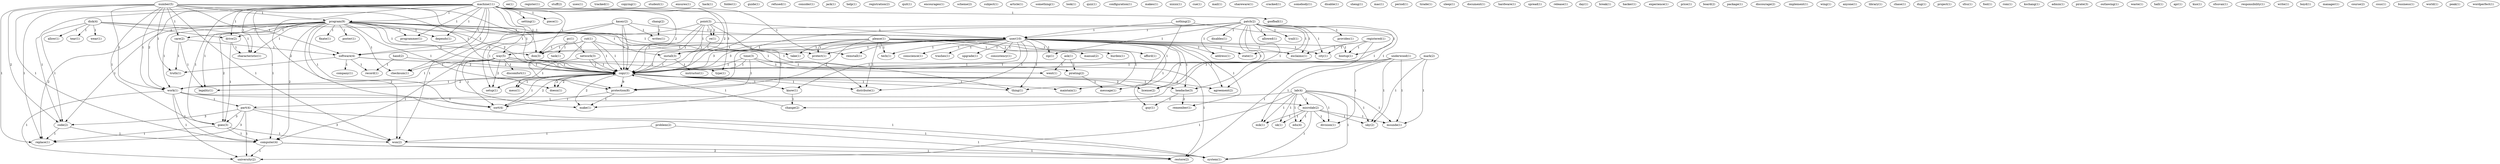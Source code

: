 digraph G {
  disk [ label="disk(4)" ];
  drive [ label="drive(2)" ];
  code [ label="code(2)" ];
  characteristic [ label="characteristic(1)" ];
  wear [ label="wear(1)" ];
  install [ label="install(3)" ];
  allow [ label="allow(1)" ];
  tear [ label="tear(1)" ];
  ee [ label="ee(1)" ];
  register [ label="register(1)" ];
  stuff [ label="stuff(2)" ];
  uses [ label="uses(1)" ];
  problem [ label="problem(2)" ];
  won [ label="won(2)" ];
  restore [ label="restore(2)" ];
  tracked [ label="tracked(1)" ];
  number [ label="number(5)" ];
  work [ label="work(2)" ];
  program [ label="program(9)" ];
  care [ label="care(2)" ];
  goes [ label="goes(3)" ];
  software [ label="software(4)" ];
  computer [ label="computer(4)" ];
  copy [ label="copy(14)" ];
  replace [ label="replace(1)" ];
  truth [ label="truth(1)" ];
  work [ label="work(1)" ];
  copy [ label="copy(1)" ];
  don [ label="don(3)" ];
  copying [ label="copying(1)" ];
  student [ label="student(1)" ];
  ensures [ label="ensures(1)" ];
  hack [ label="hack(1)" ];
  folder [ label="folder(1)" ];
  patch [ label="patch(2)" ];
  provides [ label="provides(1)" ];
  disables [ label="disables(1)" ];
  user [ label="user(10)" ];
  zip [ label="zip(1)" ];
  address [ label="address(1)" ];
  allowed [ label="allowed(1)" ];
  license [ label="license(2)" ];
  agreement [ label="agreement(2)" ];
  trail [ label="trail(1)" ];
  state [ label="state(1)" ];
  bootup [ label="bootup(1)" ];
  change [ label="change(2)" ];
  exclaims [ label="exclaims(1)" ];
  message [ label="message(1)" ];
  city [ label="city(1)" ];
  guide [ label="guide(1)" ];
  refused [ label="refused(1)" ];
  consider [ label="consider(1)" ];
  jack [ label="jack(1)" ];
  lab [ label="lab(4)" ];
  microlab [ label="microlab(2)" ];
  uk [ label="uk(1)" ];
  edu [ label="edu(4)" ];
  part [ label="part(4)" ];
  division [ label="division(1)" ];
  mik [ label="mik(1)" ];
  system [ label="system(1)" ];
  uky [ label="uky(2)" ];
  msunde [ label="msunde(1)" ];
  university [ label="university(2)" ];
  help [ label="help(1)" ];
  registration [ label="registration(2)" ];
  quit [ label="quit(1)" ];
  encourages [ label="encourages(1)" ];
  scheme [ label="scheme(2)" ];
  subject [ label="subject(1)" ];
  article [ label="article(1)" ];
  machine [ label="machine(11)" ];
  way [ label="way(5)" ];
  type [ label="type(1)" ];
  setting [ label="setting(1)" ];
  piece [ label="piece(1)" ];
  depends [ label="depends(1)" ];
  programmer [ label="programmer(1)" ];
  reinstall [ label="reinstall(1)" ];
  checksum [ label="checksum(1)" ];
  setup [ label="setup(1)" ];
  sort [ label="sort(4)" ];
  goofball [ label="goofball(1)" ];
  something [ label="something(1)" ];
  look [ label="look(1)" ];
  fixate [ label="fixate(1)" ];
  protect [ label="protect(1)" ];
  poster [ label="poster(1)" ];
  thing [ label="thing(1)" ];
  legality [ label="legality(1)" ];
  distribute [ label="distribute(1)" ];
  doesn [ label="doesn(1)" ];
  quiz [ label="quiz(1)" ];
  configuration [ label="configuration(1)" ];
  makes [ label="makes(1)" ];
  xxxxx [ label="xxxxx(1)" ];
  cue [ label="cue(1)" ];
  mail [ label="mail(1)" ];
  shareware [ label="shareware(1)" ];
  cracked [ label="cracked(1)" ];
  somebody [ label="somebody(1)" ];
  disable [ label="disable(1)" ];
  please [ label="please(1)" ];
  manual [ label="manual(2)" ];
  burden [ label="burden(1)" ];
  afford [ label="afford(1)" ];
  tech [ label="tech(1)" ];
  take [ label="take(1)" ];
  protection [ label="protection(8)" ];
  point [ label="point(3)" ];
  re [ label="re(1)" ];
  make [ label="make(1)" ];
  re [ label="re(1)" ];
  sheng [ label="sheng(1)" ];
  kasey [ label="kasey(2)" ];
  writes [ label="writes(1)" ];
  mac [ label="mac(1)" ];
  period [ label="period(1)" ];
  underwood [ label="underwood(1)" ];
  tirade [ label="tirade(1)" ];
  nothing [ label="nothing(2)" ];
  maintain [ label="maintain(1)" ];
  headache [ label="headache(3)" ];
  sleep [ label="sleep(1)" ];
  document [ label="document(1)" ];
  hardware [ label="hardware(1)" ];
  spread [ label="spread(1)" ];
  release [ label="release(1)" ];
  day [ label="day(1)" ];
  break [ label="break(1)" ];
  trashes [ label="trashes(1)" ];
  upgrade [ label="upgrade(1)" ];
  consistency [ label="consistency(1)" ];
  know [ label="know(1)" ];
  remember [ label="remember(1)" ];
  guy [ label="guy(1)" ];
  conscience [ label="conscience(1)" ];
  hacker [ label="hacker(1)" ];
  experience [ label="experience(1)" ];
  price [ label="price(1)" ];
  discomfort [ label="discomfort(1)" ];
  company [ label="company(1)" ];
  record [ label="record(1)" ];
  board [ label="board(2)" ];
  pc [ label="pc(1)" ];
  network [ label="network(3)" ];
  task [ label="task(1)" ];
  time [ label="time(3)" ];
  pirating [ label="pirating(2)" ];
  went [ label="went(1)" ];
  package [ label="package(1)" ];
  discourage [ label="discourage(2)" ];
  implement [ label="implement(1)" ];
  wing [ label="wing(1)" ];
  anyone [ label="anyone(1)" ];
  mess [ label="mess(1)" ];
  library [ label="library(1)" ];
  chase [ label="chase(1)" ];
  dug [ label="dug(1)" ];
  project [ label="project(1)" ];
  ask [ label="ask(1)" ];
  sfsu [ label="sfsu(1)" ];
  fool [ label="fool(1)" ];
  rom [ label="rom(1)" ];
  cut [ label="cut(1)" ];
  mark [ label="mark(2)" ];
  instructor [ label="instructor(1)" ];
  kschang [ label="kschang(1)" ];
  admin [ label="admin(1)" ];
  pirate [ label="pirate(3)" ];
  outlawing [ label="outlawing(1)" ];
  waste [ label="waste(1)" ];
  hall [ label="hall(1)" ];
  apr [ label="apr(1)" ];
  kuo [ label="kuo(1)" ];
  sfsuvax [ label="sfsuvax(1)" ];
  responsibility [ label="responsibility(1)" ];
  hand [ label="hand(2)" ];
  registered [ label="registered(1)" ];
  write [ label="write(1)" ];
  boyd [ label="boyd(1)" ];
  manager [ label="manager(1)" ];
  course [ label="course(2)" ];
  cut [ label="cut(1)" ];
  csus [ label="csus(1)" ];
  chang [ label="chang(2)" ];
  business [ label="business(1)" ];
  world [ label="world(1)" ];
  peak [ label="peak(1)" ];
  wordperfect [ label="wordperfect(1)" ];
  disk -> drive [ label="1" ];
  disk -> code [ label="1" ];
  disk -> characteristic [ label="1" ];
  disk -> wear [ label="1" ];
  disk -> install [ label="1" ];
  disk -> allow [ label="1" ];
  disk -> tear [ label="1" ];
  problem -> won [ label="1" ];
  problem -> restore [ label="1" ];
  number -> work [ label="1" ];
  number -> program [ label="1" ];
  number -> care [ label="1" ];
  number -> goes [ label="1" ];
  number -> won [ label="1" ];
  number -> code [ label="2" ];
  number -> software [ label="1" ];
  number -> computer [ label="1" ];
  number -> copy [ label="1" ];
  number -> replace [ label="1" ];
  number -> truth [ label="1" ];
  number -> work [ label="1" ];
  number -> copy [ label="1" ];
  number -> don [ label="1" ];
  patch -> provides [ label="1" ];
  patch -> disables [ label="1" ];
  patch -> user [ label="1" ];
  patch -> zip [ label="1" ];
  patch -> address [ label="1" ];
  patch -> copy [ label="1" ];
  patch -> allowed [ label="1" ];
  patch -> license [ label="1" ];
  patch -> agreement [ label="1" ];
  patch -> trail [ label="1" ];
  patch -> state [ label="1" ];
  patch -> bootup [ label="1" ];
  patch -> change [ label="1" ];
  patch -> exclaims [ label="1" ];
  patch -> copy [ label="1" ];
  patch -> message [ label="1" ];
  patch -> city [ label="1" ];
  lab -> microlab [ label="1" ];
  lab -> uk [ label="1" ];
  lab -> edu [ label="1" ];
  lab -> part [ label="1" ];
  lab -> division [ label="1" ];
  lab -> mik [ label="1" ];
  lab -> system [ label="1" ];
  lab -> uky [ label="1" ];
  lab -> msunde [ label="1" ];
  lab -> university [ label="1" ];
  work -> microlab [ label="1" ];
  work -> part [ label="1" ];
  work -> computer [ label="1" ];
  work -> system [ label="1" ];
  work -> university [ label="1" ];
  machine -> program [ label="1" ];
  machine -> drive [ label="1" ];
  machine -> goes [ label="1" ];
  machine -> won [ label="1" ];
  machine -> code [ label="1" ];
  machine -> way [ label="1" ];
  machine -> software [ label="1" ];
  machine -> computer [ label="1" ];
  machine -> type [ label="3" ];
  machine -> setting [ label="1" ];
  machine -> characteristic [ label="1" ];
  machine -> copy [ label="2" ];
  machine -> piece [ label="1" ];
  machine -> depends [ label="1" ];
  machine -> programmer [ label="1" ];
  machine -> replace [ label="1" ];
  machine -> reinstall [ label="1" ];
  machine -> work [ label="2" ];
  machine -> checksum [ label="2" ];
  machine -> setup [ label="3" ];
  machine -> sort [ label="2" ];
  machine -> copy [ label="2" ];
  machine -> goofball [ label="1" ];
  machine -> don [ label="1" ];
  microlab -> uk [ label="1" ];
  microlab -> edu [ label="1" ];
  microlab -> division [ label="1" ];
  microlab -> mik [ label="1" ];
  microlab -> system [ label="1" ];
  microlab -> uky [ label="1" ];
  microlab -> msunde [ label="1" ];
  program -> care [ label="1" ];
  program -> drive [ label="1" ];
  program -> goes [ label="2" ];
  program -> won [ label="2" ];
  program -> fixate [ label="1" ];
  program -> code [ label="1" ];
  program -> user [ label="1" ];
  program -> protect [ label="1" ];
  program -> computer [ label="2" ];
  program -> characteristic [ label="1" ];
  program -> copy [ label="2" ];
  program -> poster [ label="1" ];
  program -> thing [ label="1" ];
  program -> depends [ label="1" ];
  program -> programmer [ label="1" ];
  program -> replace [ label="2" ];
  program -> legality [ label="1" ];
  program -> distribute [ label="1" ];
  program -> work [ label="1" ];
  program -> checksum [ label="1" ];
  program -> sort [ label="1" ];
  program -> copy [ label="2" ];
  program -> doesn [ label="1" ];
  program -> don [ label="1" ];
  care -> software [ label="1" ];
  care -> legality [ label="1" ];
  care -> truth [ label="1" ];
  drive -> goes [ label="1" ];
  drive -> characteristic [ label="1" ];
  please -> manual [ label="1" ];
  please -> burden [ label="1" ];
  please -> protect [ label="1" ];
  please -> afford [ label="1" ];
  please -> thing [ label="1" ];
  please -> tech [ label="1" ];
  please -> take [ label="1" ];
  please -> distribute [ label="1" ];
  please -> protection [ label="1" ];
  please -> don [ label="1" ];
  point -> user [ label="1" ];
  point -> software [ label="1" ];
  point -> copy [ label="1" ];
  point -> re [ label="1" ];
  point -> install [ label="1" ];
  point -> make [ label="1" ];
  point -> re [ label="1" ];
  point -> copy [ label="1" ];
  part -> goes [ label="3" ];
  part -> won [ label="3" ];
  part -> code [ label="3" ];
  part -> replace [ label="3" ];
  part -> system [ label="1" ];
  part -> university [ label="1" ];
  kasey -> user [ label="1" ];
  kasey -> copy [ label="1" ];
  kasey -> protection [ label="1" ];
  kasey -> make [ label="1" ];
  kasey -> copy [ label="1" ];
  kasey -> writes [ label="1" ];
  underwood -> division [ label="1" ];
  underwood -> copy [ label="1" ];
  underwood -> mik [ label="1" ];
  underwood -> uky [ label="1" ];
  underwood -> msunde [ label="1" ];
  underwood -> copy [ label="1" ];
  goes -> won [ label="1" ];
  goes -> computer [ label="1" ];
  goes -> replace [ label="1" ];
  nothing -> user [ label="1" ];
  nothing -> maintain [ label="1" ];
  nothing -> headache [ label="1" ];
  won -> restore [ label="1" ];
  code -> computer [ label="1" ];
  code -> replace [ label="1" ];
  user -> protect [ label="1" ];
  user -> trashes [ label="1" ];
  user -> way [ label="1" ];
  user -> zip [ label="1" ];
  user -> address [ label="1" ];
  user -> upgrade [ label="1" ];
  user -> copy [ label="3" ];
  user -> thing [ label="1" ];
  user -> license [ label="1" ];
  user -> tech [ label="1" ];
  user -> headache [ label="1" ];
  user -> consistency [ label="1" ];
  user -> agreement [ label="1" ];
  user -> know [ label="1" ];
  user -> state [ label="1" ];
  user -> distribute [ label="1" ];
  user -> bootup [ label="1" ];
  user -> protection [ label="1" ];
  user -> reinstall [ label="1" ];
  user -> exclaims [ label="1" ];
  user -> remember [ label="1" ];
  user -> guy [ label="1" ];
  user -> copy [ label="3" ];
  user -> conscience [ label="1" ];
  user -> city [ label="1" ];
  way -> computer [ label="1" ];
  way -> type [ label="2" ];
  way -> copy [ label="1" ];
  way -> discomfort [ label="1" ];
  way -> work [ label="1" ];
  way -> checksum [ label="1" ];
  way -> setup [ label="2" ];
  way -> sort [ label="1" ];
  way -> copy [ label="1" ];
  way -> restore [ label="1" ];
  software -> company [ label="1" ];
  software -> copy [ label="2" ];
  software -> truth [ label="1" ];
  software -> record [ label="1" ];
  software -> copy [ label="2" ];
  computer -> system [ label="1" ];
  computer -> university [ label="1" ];
  computer -> restore [ label="2" ];
  pc -> network [ label="1" ];
  pc -> task [ label="1" ];
  time -> copy [ label="1" ];
  time -> protection [ label="1" ];
  time -> copy [ label="1" ];
  time -> pirating [ label="1" ];
  time -> went [ label="1" ];
  network -> copy [ label="1" ];
  network -> mess [ label="1" ];
  network -> copy [ label="1" ];
  copy -> maintain [ label="1" ];
  copy -> thing [ label="1" ];
  copy -> license [ label="2" ];
  copy -> headache [ label="1" ];
  copy -> agreement [ label="2" ];
  copy -> know [ label="1" ];
  copy -> mess [ label="1" ];
  copy -> legality [ label="2" ];
  copy -> distribute [ label="1" ];
  copy -> protection [ label="9" ];
  copy -> make [ label="2" ];
  copy -> work [ label="1" ];
  copy -> setup [ label="1" ];
  copy -> sort [ label="1" ];
  copy -> doesn [ label="2" ];
  ask -> pirating [ label="1" ];
  ask -> went [ label="1" ];
  re -> install [ label="1" ];
  headache -> remember [ label="2" ];
  headache -> guy [ label="2" ];
  cut -> take [ label="1" ];
  cut -> protection [ label="1" ];
  cut -> copy [ label="1" ];
  cut -> don [ label="1" ];
  mark -> uky [ label="1" ];
  mark -> msunde [ label="1" ];
  mark -> copy [ label="1" ];
  install -> copy [ label="1" ];
  install -> instructor [ label="1" ];
  know -> change [ label="1" ];
  hand -> record [ label="1" ];
  hand -> copy [ label="1" ];
  registered -> bootup [ label="1" ];
  registered -> exclaims [ label="1" ];
  registered -> city [ label="1" ];
  registered -> restore [ label="1" ];
  protection -> make [ label="1" ];
  protection -> sort [ label="1" ];
  change -> copy [ label="1" ];
  work -> university [ label="1" ];
  cut -> copy [ label="1" ];
  cut -> don [ label="1" ];
  sort -> copy [ label="2" ];
  copy -> doesn [ label="2" ];
  pirating -> message [ label="1" ];
  chang -> writes [ label="1" ];
}
